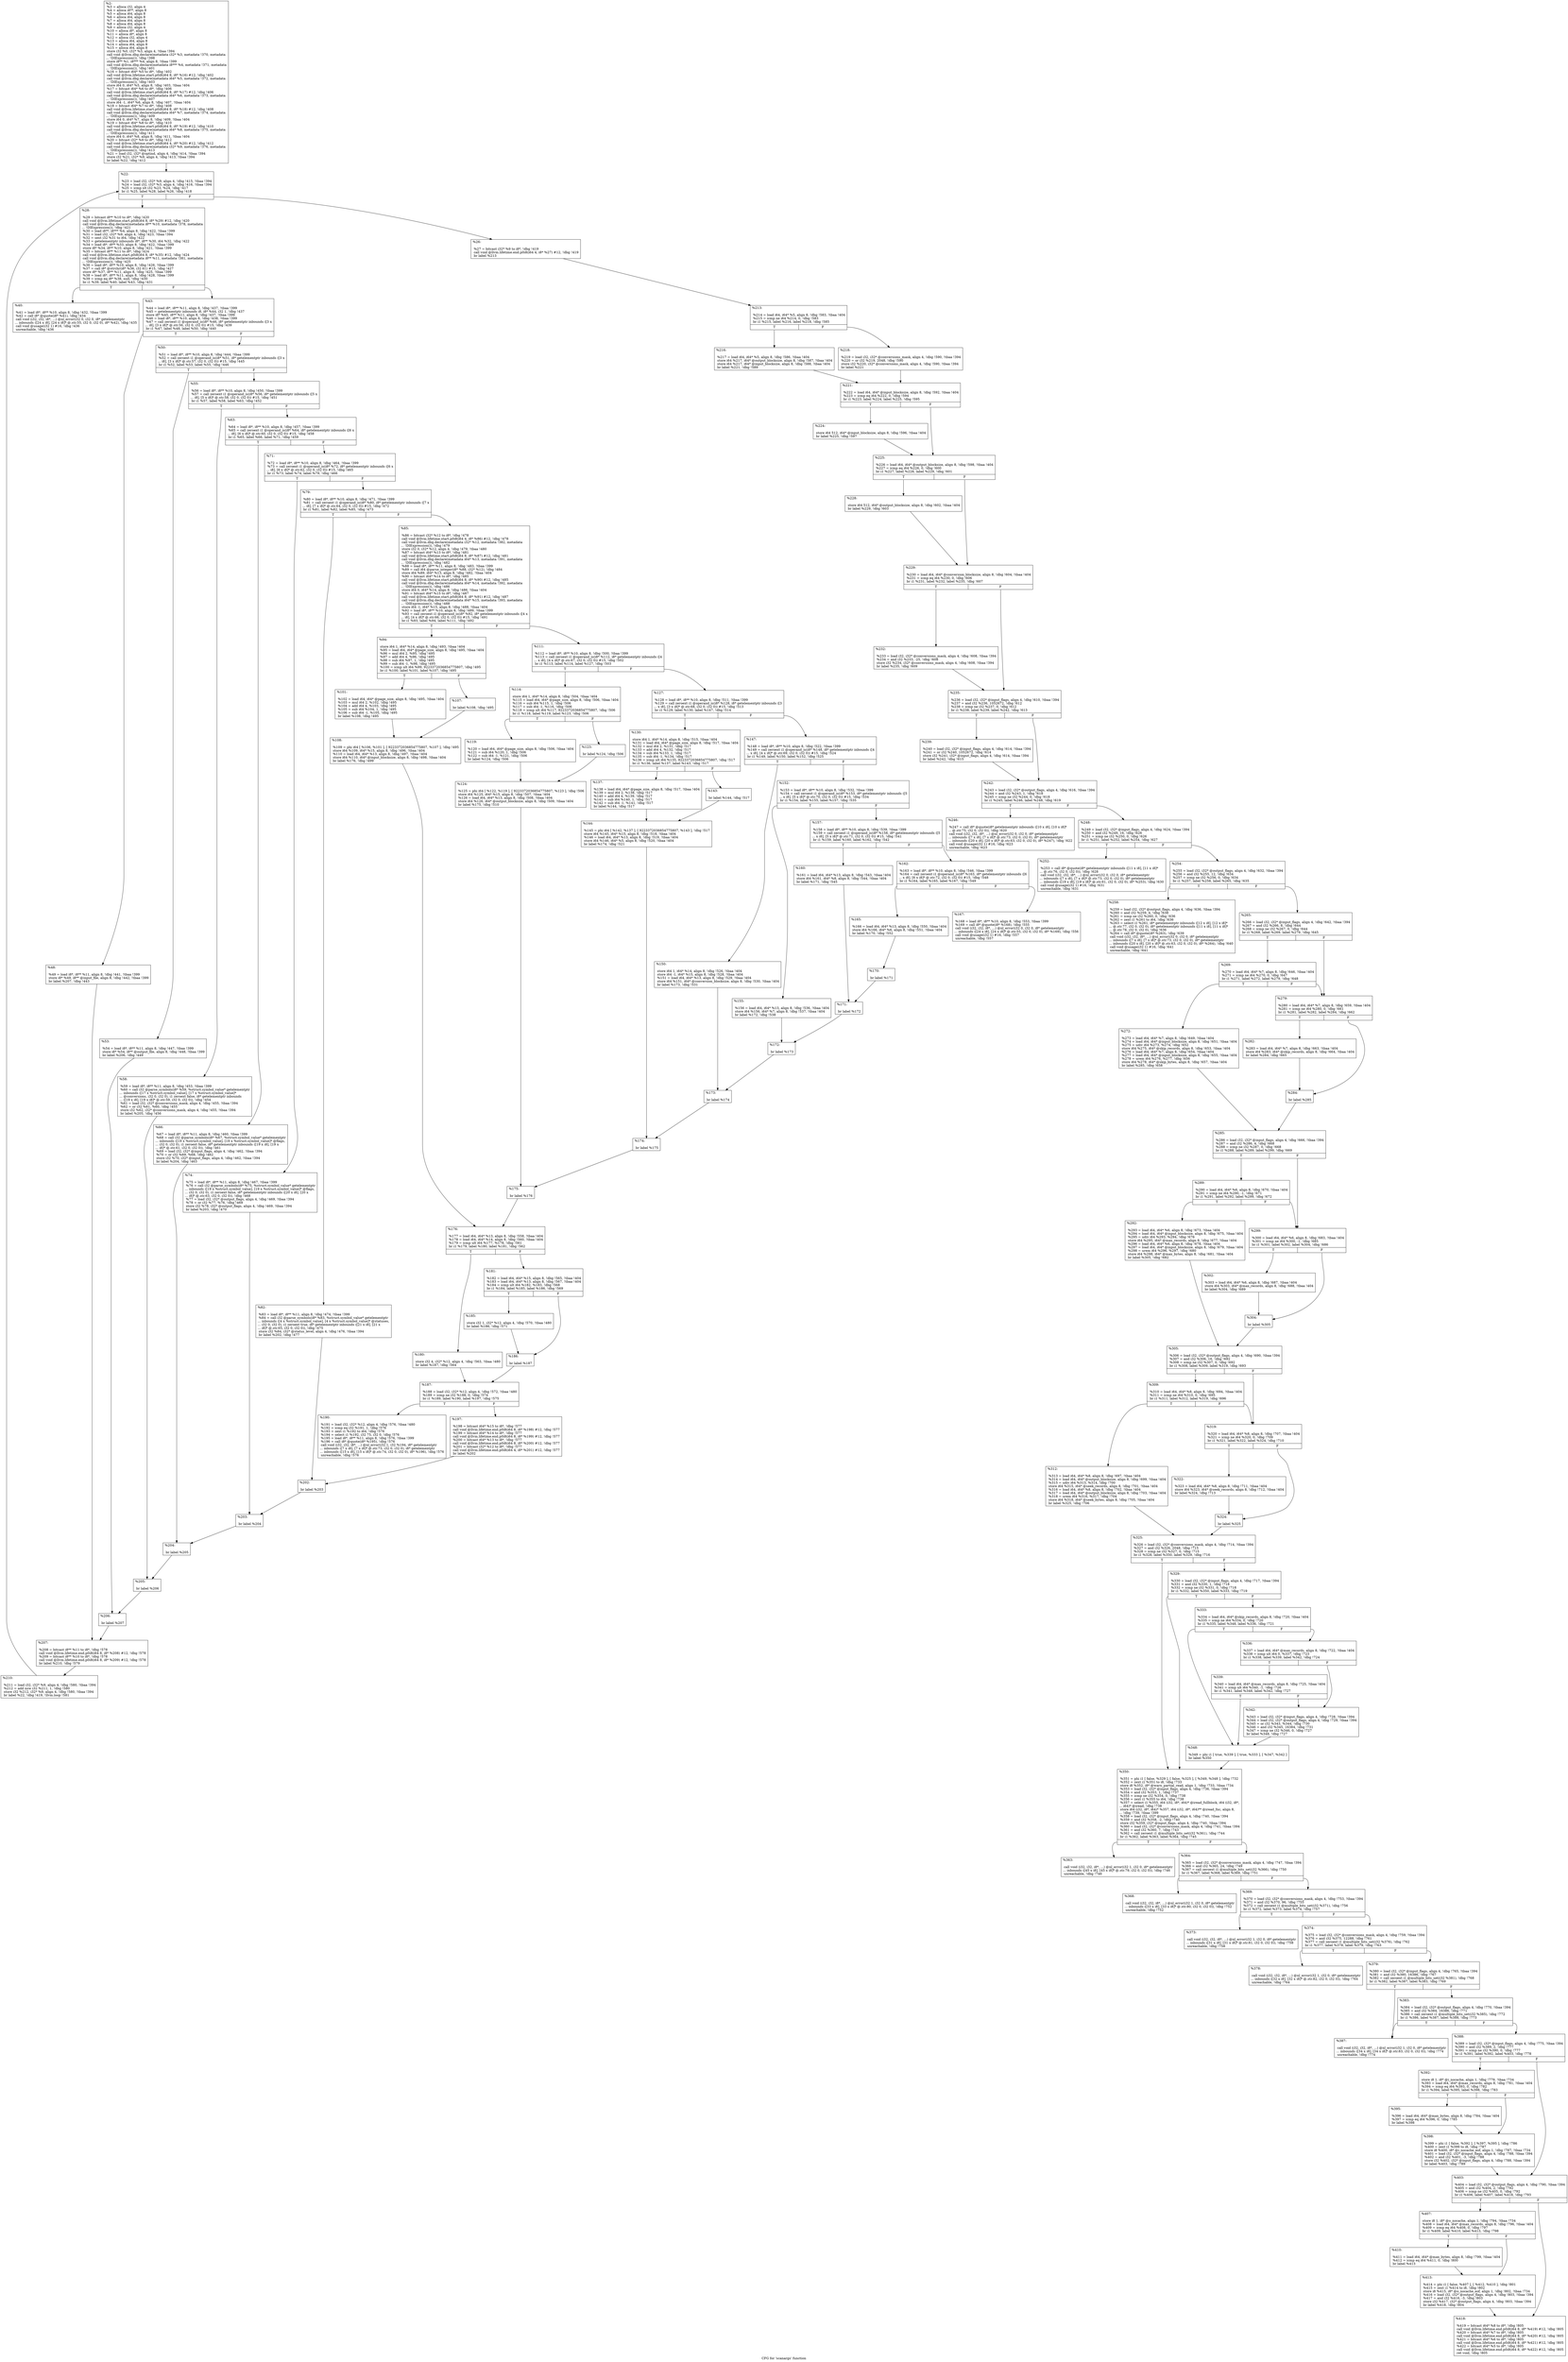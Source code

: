 digraph "CFG for 'scanargs' function" {
	label="CFG for 'scanargs' function";

	Node0x240b440 [shape=record,label="{%2:\l  %3 = alloca i32, align 4\l  %4 = alloca i8**, align 8\l  %5 = alloca i64, align 8\l  %6 = alloca i64, align 8\l  %7 = alloca i64, align 8\l  %8 = alloca i64, align 8\l  %9 = alloca i32, align 4\l  %10 = alloca i8*, align 8\l  %11 = alloca i8*, align 8\l  %12 = alloca i32, align 4\l  %13 = alloca i64, align 8\l  %14 = alloca i64, align 8\l  %15 = alloca i64, align 8\l  store i32 %0, i32* %3, align 4, !tbaa !394\l  call void @llvm.dbg.declare(metadata i32* %3, metadata !370, metadata\l... !DIExpression()), !dbg !398\l  store i8** %1, i8*** %4, align 8, !tbaa !399\l  call void @llvm.dbg.declare(metadata i8*** %4, metadata !371, metadata\l... !DIExpression()), !dbg !401\l  %16 = bitcast i64* %5 to i8*, !dbg !402\l  call void @llvm.lifetime.start.p0i8(i64 8, i8* %16) #12, !dbg !402\l  call void @llvm.dbg.declare(metadata i64* %5, metadata !372, metadata\l... !DIExpression()), !dbg !403\l  store i64 0, i64* %5, align 8, !dbg !403, !tbaa !404\l  %17 = bitcast i64* %6 to i8*, !dbg !406\l  call void @llvm.lifetime.start.p0i8(i64 8, i8* %17) #12, !dbg !406\l  call void @llvm.dbg.declare(metadata i64* %6, metadata !373, metadata\l... !DIExpression()), !dbg !407\l  store i64 -1, i64* %6, align 8, !dbg !407, !tbaa !404\l  %18 = bitcast i64* %7 to i8*, !dbg !408\l  call void @llvm.lifetime.start.p0i8(i64 8, i8* %18) #12, !dbg !408\l  call void @llvm.dbg.declare(metadata i64* %7, metadata !374, metadata\l... !DIExpression()), !dbg !409\l  store i64 0, i64* %7, align 8, !dbg !409, !tbaa !404\l  %19 = bitcast i64* %8 to i8*, !dbg !410\l  call void @llvm.lifetime.start.p0i8(i64 8, i8* %19) #12, !dbg !410\l  call void @llvm.dbg.declare(metadata i64* %8, metadata !375, metadata\l... !DIExpression()), !dbg !411\l  store i64 0, i64* %8, align 8, !dbg !411, !tbaa !404\l  %20 = bitcast i32* %9 to i8*, !dbg !412\l  call void @llvm.lifetime.start.p0i8(i64 4, i8* %20) #12, !dbg !412\l  call void @llvm.dbg.declare(metadata i32* %9, metadata !376, metadata\l... !DIExpression()), !dbg !413\l  %21 = load i32, i32* @optind, align 4, !dbg !414, !tbaa !394\l  store i32 %21, i32* %9, align 4, !dbg !413, !tbaa !394\l  br label %22, !dbg !412\l}"];
	Node0x240b440 -> Node0x240c0f0;
	Node0x240c0f0 [shape=record,label="{%22:\l\l  %23 = load i32, i32* %9, align 4, !dbg !415, !tbaa !394\l  %24 = load i32, i32* %3, align 4, !dbg !416, !tbaa !394\l  %25 = icmp slt i32 %23, %24, !dbg !417\l  br i1 %25, label %28, label %26, !dbg !418\l|{<s0>T|<s1>F}}"];
	Node0x240c0f0:s0 -> Node0x240c190;
	Node0x240c0f0:s1 -> Node0x240c140;
	Node0x240c140 [shape=record,label="{%26:\l\l  %27 = bitcast i32* %9 to i8*, !dbg !419\l  call void @llvm.lifetime.end.p0i8(i64 4, i8* %27) #12, !dbg !419\l  br label %213\l}"];
	Node0x240c140 -> Node0x240d400;
	Node0x240c190 [shape=record,label="{%28:\l\l  %29 = bitcast i8** %10 to i8*, !dbg !420\l  call void @llvm.lifetime.start.p0i8(i64 8, i8* %29) #12, !dbg !420\l  call void @llvm.dbg.declare(metadata i8** %10, metadata !378, metadata\l... !DIExpression()), !dbg !421\l  %30 = load i8**, i8*** %4, align 8, !dbg !422, !tbaa !399\l  %31 = load i32, i32* %9, align 4, !dbg !423, !tbaa !394\l  %32 = sext i32 %31 to i64, !dbg !422\l  %33 = getelementptr inbounds i8*, i8** %30, i64 %32, !dbg !422\l  %34 = load i8*, i8** %33, align 8, !dbg !422, !tbaa !399\l  store i8* %34, i8** %10, align 8, !dbg !421, !tbaa !399\l  %35 = bitcast i8** %11 to i8*, !dbg !424\l  call void @llvm.lifetime.start.p0i8(i64 8, i8* %35) #12, !dbg !424\l  call void @llvm.dbg.declare(metadata i8** %11, metadata !381, metadata\l... !DIExpression()), !dbg !425\l  %36 = load i8*, i8** %10, align 8, !dbg !426, !tbaa !399\l  %37 = call i8* @strchr(i8* %36, i32 61) #15, !dbg !427\l  store i8* %37, i8** %11, align 8, !dbg !425, !tbaa !399\l  %38 = load i8*, i8** %11, align 8, !dbg !428, !tbaa !399\l  %39 = icmp eq i8* %38, null, !dbg !430\l  br i1 %39, label %40, label %43, !dbg !431\l|{<s0>T|<s1>F}}"];
	Node0x240c190:s0 -> Node0x240c1e0;
	Node0x240c190:s1 -> Node0x240c230;
	Node0x240c1e0 [shape=record,label="{%40:\l\l  %41 = load i8*, i8** %10, align 8, !dbg !432, !tbaa !399\l  %42 = call i8* @quote(i8* %41), !dbg !434\l  call void (i32, i32, i8*, ...) @nl_error(i32 0, i32 0, i8* getelementptr\l... inbounds ([24 x i8], [24 x i8]* @.str.55, i32 0, i32 0), i8* %42), !dbg !435\l  call void @usage(i32 1) #16, !dbg !436\l  unreachable, !dbg !436\l}"];
	Node0x240c230 [shape=record,label="{%43:\l\l  %44 = load i8*, i8** %11, align 8, !dbg !437, !tbaa !399\l  %45 = getelementptr inbounds i8, i8* %44, i32 1, !dbg !437\l  store i8* %45, i8** %11, align 8, !dbg !437, !tbaa !399\l  %46 = load i8*, i8** %10, align 8, !dbg !438, !tbaa !399\l  %47 = call zeroext i1 @operand_is(i8* %46, i8* getelementptr inbounds ([3 x\l... i8], [3 x i8]* @.str.56, i32 0, i32 0)) #15, !dbg !439\l  br i1 %47, label %48, label %50, !dbg !440\l|{<s0>T|<s1>F}}"];
	Node0x240c230:s0 -> Node0x240c280;
	Node0x240c230:s1 -> Node0x240c2d0;
	Node0x240c280 [shape=record,label="{%48:\l\l  %49 = load i8*, i8** %11, align 8, !dbg !441, !tbaa !399\l  store i8* %49, i8** @input_file, align 8, !dbg !442, !tbaa !399\l  br label %207, !dbg !443\l}"];
	Node0x240c280 -> Node0x240d360;
	Node0x240c2d0 [shape=record,label="{%50:\l\l  %51 = load i8*, i8** %10, align 8, !dbg !444, !tbaa !399\l  %52 = call zeroext i1 @operand_is(i8* %51, i8* getelementptr inbounds ([3 x\l... i8], [3 x i8]* @.str.57, i32 0, i32 0)) #15, !dbg !445\l  br i1 %52, label %53, label %55, !dbg !446\l|{<s0>T|<s1>F}}"];
	Node0x240c2d0:s0 -> Node0x240c320;
	Node0x240c2d0:s1 -> Node0x240c370;
	Node0x240c320 [shape=record,label="{%53:\l\l  %54 = load i8*, i8** %11, align 8, !dbg !447, !tbaa !399\l  store i8* %54, i8** @output_file, align 8, !dbg !448, !tbaa !399\l  br label %206, !dbg !449\l}"];
	Node0x240c320 -> Node0x240d310;
	Node0x240c370 [shape=record,label="{%55:\l\l  %56 = load i8*, i8** %10, align 8, !dbg !450, !tbaa !399\l  %57 = call zeroext i1 @operand_is(i8* %56, i8* getelementptr inbounds ([5 x\l... i8], [5 x i8]* @.str.58, i32 0, i32 0)) #15, !dbg !451\l  br i1 %57, label %58, label %63, !dbg !452\l|{<s0>T|<s1>F}}"];
	Node0x240c370:s0 -> Node0x240c3c0;
	Node0x240c370:s1 -> Node0x240c410;
	Node0x240c3c0 [shape=record,label="{%58:\l\l  %59 = load i8*, i8** %11, align 8, !dbg !453, !tbaa !399\l  %60 = call i32 @parse_symbols(i8* %59, %struct.symbol_value* getelementptr\l... inbounds ([17 x %struct.symbol_value], [17 x %struct.symbol_value]*\l... @conversions, i32 0, i32 0), i1 zeroext false, i8* getelementptr inbounds\l... ([19 x i8], [19 x i8]* @.str.59, i32 0, i32 0)), !dbg !454\l  %61 = load i32, i32* @conversions_mask, align 4, !dbg !455, !tbaa !394\l  %62 = or i32 %61, %60, !dbg !455\l  store i32 %62, i32* @conversions_mask, align 4, !dbg !455, !tbaa !394\l  br label %205, !dbg !456\l}"];
	Node0x240c3c0 -> Node0x240d2c0;
	Node0x240c410 [shape=record,label="{%63:\l\l  %64 = load i8*, i8** %10, align 8, !dbg !457, !tbaa !399\l  %65 = call zeroext i1 @operand_is(i8* %64, i8* getelementptr inbounds ([6 x\l... i8], [6 x i8]* @.str.60, i32 0, i32 0)) #15, !dbg !458\l  br i1 %65, label %66, label %71, !dbg !459\l|{<s0>T|<s1>F}}"];
	Node0x240c410:s0 -> Node0x240c460;
	Node0x240c410:s1 -> Node0x240c4b0;
	Node0x240c460 [shape=record,label="{%66:\l\l  %67 = load i8*, i8** %11, align 8, !dbg !460, !tbaa !399\l  %68 = call i32 @parse_symbols(i8* %67, %struct.symbol_value* getelementptr\l... inbounds ([19 x %struct.symbol_value], [19 x %struct.symbol_value]* @flags,\l... i32 0, i32 0), i1 zeroext false, i8* getelementptr inbounds ([19 x i8], [19 x\l... i8]* @.str.61, i32 0, i32 0)), !dbg !461\l  %69 = load i32, i32* @input_flags, align 4, !dbg !462, !tbaa !394\l  %70 = or i32 %69, %68, !dbg !462\l  store i32 %70, i32* @input_flags, align 4, !dbg !462, !tbaa !394\l  br label %204, !dbg !463\l}"];
	Node0x240c460 -> Node0x240d270;
	Node0x240c4b0 [shape=record,label="{%71:\l\l  %72 = load i8*, i8** %10, align 8, !dbg !464, !tbaa !399\l  %73 = call zeroext i1 @operand_is(i8* %72, i8* getelementptr inbounds ([6 x\l... i8], [6 x i8]* @.str.62, i32 0, i32 0)) #15, !dbg !465\l  br i1 %73, label %74, label %79, !dbg !466\l|{<s0>T|<s1>F}}"];
	Node0x240c4b0:s0 -> Node0x240c500;
	Node0x240c4b0:s1 -> Node0x240c550;
	Node0x240c500 [shape=record,label="{%74:\l\l  %75 = load i8*, i8** %11, align 8, !dbg !467, !tbaa !399\l  %76 = call i32 @parse_symbols(i8* %75, %struct.symbol_value* getelementptr\l... inbounds ([19 x %struct.symbol_value], [19 x %struct.symbol_value]* @flags,\l... i32 0, i32 0), i1 zeroext false, i8* getelementptr inbounds ([20 x i8], [20 x\l... i8]* @.str.63, i32 0, i32 0)), !dbg !468\l  %77 = load i32, i32* @output_flags, align 4, !dbg !469, !tbaa !394\l  %78 = or i32 %77, %76, !dbg !469\l  store i32 %78, i32* @output_flags, align 4, !dbg !469, !tbaa !394\l  br label %203, !dbg !470\l}"];
	Node0x240c500 -> Node0x240d220;
	Node0x240c550 [shape=record,label="{%79:\l\l  %80 = load i8*, i8** %10, align 8, !dbg !471, !tbaa !399\l  %81 = call zeroext i1 @operand_is(i8* %80, i8* getelementptr inbounds ([7 x\l... i8], [7 x i8]* @.str.64, i32 0, i32 0)) #15, !dbg !472\l  br i1 %81, label %82, label %85, !dbg !473\l|{<s0>T|<s1>F}}"];
	Node0x240c550:s0 -> Node0x240c5a0;
	Node0x240c550:s1 -> Node0x240c5f0;
	Node0x240c5a0 [shape=record,label="{%82:\l\l  %83 = load i8*, i8** %11, align 8, !dbg !474, !tbaa !399\l  %84 = call i32 @parse_symbols(i8* %83, %struct.symbol_value* getelementptr\l... inbounds ([4 x %struct.symbol_value], [4 x %struct.symbol_value]* @statuses,\l... i32 0, i32 0), i1 zeroext true, i8* getelementptr inbounds ([21 x i8], [21 x\l... i8]* @.str.65, i32 0, i32 0)), !dbg !475\l  store i32 %84, i32* @status_level, align 4, !dbg !476, !tbaa !394\l  br label %202, !dbg !477\l}"];
	Node0x240c5a0 -> Node0x240d1d0;
	Node0x240c5f0 [shape=record,label="{%85:\l\l  %86 = bitcast i32* %12 to i8*, !dbg !478\l  call void @llvm.lifetime.start.p0i8(i64 4, i8* %86) #12, !dbg !478\l  call void @llvm.dbg.declare(metadata i32* %12, metadata !382, metadata\l... !DIExpression()), !dbg !479\l  store i32 0, i32* %12, align 4, !dbg !479, !tbaa !480\l  %87 = bitcast i64* %13 to i8*, !dbg !481\l  call void @llvm.lifetime.start.p0i8(i64 8, i8* %87) #12, !dbg !481\l  call void @llvm.dbg.declare(metadata i64* %13, metadata !391, metadata\l... !DIExpression()), !dbg !482\l  %88 = load i8*, i8** %11, align 8, !dbg !483, !tbaa !399\l  %89 = call i64 @parse_integer(i8* %88, i32* %12), !dbg !484\l  store i64 %89, i64* %13, align 8, !dbg !482, !tbaa !404\l  %90 = bitcast i64* %14 to i8*, !dbg !485\l  call void @llvm.lifetime.start.p0i8(i64 8, i8* %90) #12, !dbg !485\l  call void @llvm.dbg.declare(metadata i64* %14, metadata !392, metadata\l... !DIExpression()), !dbg !486\l  store i64 0, i64* %14, align 8, !dbg !486, !tbaa !404\l  %91 = bitcast i64* %15 to i8*, !dbg !487\l  call void @llvm.lifetime.start.p0i8(i64 8, i8* %91) #12, !dbg !487\l  call void @llvm.dbg.declare(metadata i64* %15, metadata !393, metadata\l... !DIExpression()), !dbg !488\l  store i64 -1, i64* %15, align 8, !dbg !488, !tbaa !404\l  %92 = load i8*, i8** %10, align 8, !dbg !489, !tbaa !399\l  %93 = call zeroext i1 @operand_is(i8* %92, i8* getelementptr inbounds ([4 x\l... i8], [4 x i8]* @.str.66, i32 0, i32 0)) #15, !dbg !491\l  br i1 %93, label %94, label %111, !dbg !492\l|{<s0>T|<s1>F}}"];
	Node0x240c5f0:s0 -> Node0x240c640;
	Node0x240c5f0:s1 -> Node0x240c780;
	Node0x240c640 [shape=record,label="{%94:\l\l  store i64 1, i64* %14, align 8, !dbg !493, !tbaa !404\l  %95 = load i64, i64* @page_size, align 8, !dbg !495, !tbaa !404\l  %96 = mul i64 2, %95, !dbg !495\l  %97 = add i64 4, %96, !dbg !495\l  %98 = sub i64 %97, 1, !dbg !495\l  %99 = sub i64 -1, %98, !dbg !495\l  %100 = icmp ult i64 %99, 9223372036854775807, !dbg !495\l  br i1 %100, label %101, label %107, !dbg !495\l|{<s0>T|<s1>F}}"];
	Node0x240c640:s0 -> Node0x240c690;
	Node0x240c640:s1 -> Node0x240c6e0;
	Node0x240c690 [shape=record,label="{%101:\l\l  %102 = load i64, i64* @page_size, align 8, !dbg !495, !tbaa !404\l  %103 = mul i64 2, %102, !dbg !495\l  %104 = add i64 4, %103, !dbg !495\l  %105 = sub i64 %104, 1, !dbg !495\l  %106 = sub i64 -1, %105, !dbg !495\l  br label %108, !dbg !495\l}"];
	Node0x240c690 -> Node0x240c730;
	Node0x240c6e0 [shape=record,label="{%107:\l\l  br label %108, !dbg !495\l}"];
	Node0x240c6e0 -> Node0x240c730;
	Node0x240c730 [shape=record,label="{%108:\l\l  %109 = phi i64 [ %106, %101 ], [ 9223372036854775807, %107 ], !dbg !495\l  store i64 %109, i64* %15, align 8, !dbg !496, !tbaa !404\l  %110 = load i64, i64* %13, align 8, !dbg !497, !tbaa !404\l  store i64 %110, i64* @input_blocksize, align 8, !dbg !498, !tbaa !404\l  br label %176, !dbg !499\l}"];
	Node0x240c730 -> Node0x240cf50;
	Node0x240c780 [shape=record,label="{%111:\l\l  %112 = load i8*, i8** %10, align 8, !dbg !500, !tbaa !399\l  %113 = call zeroext i1 @operand_is(i8* %112, i8* getelementptr inbounds ([4\l... x i8], [4 x i8]* @.str.67, i32 0, i32 0)) #15, !dbg !502\l  br i1 %113, label %114, label %127, !dbg !503\l|{<s0>T|<s1>F}}"];
	Node0x240c780:s0 -> Node0x240c7d0;
	Node0x240c780:s1 -> Node0x240c910;
	Node0x240c7d0 [shape=record,label="{%114:\l\l  store i64 1, i64* %14, align 8, !dbg !504, !tbaa !404\l  %115 = load i64, i64* @page_size, align 8, !dbg !506, !tbaa !404\l  %116 = sub i64 %115, 1, !dbg !506\l  %117 = sub i64 -1, %116, !dbg !506\l  %118 = icmp ult i64 %117, 9223372036854775807, !dbg !506\l  br i1 %118, label %119, label %123, !dbg !506\l|{<s0>T|<s1>F}}"];
	Node0x240c7d0:s0 -> Node0x240c820;
	Node0x240c7d0:s1 -> Node0x240c870;
	Node0x240c820 [shape=record,label="{%119:\l\l  %120 = load i64, i64* @page_size, align 8, !dbg !506, !tbaa !404\l  %121 = sub i64 %120, 1, !dbg !506\l  %122 = sub i64 -1, %121, !dbg !506\l  br label %124, !dbg !506\l}"];
	Node0x240c820 -> Node0x240c8c0;
	Node0x240c870 [shape=record,label="{%123:\l\l  br label %124, !dbg !506\l}"];
	Node0x240c870 -> Node0x240c8c0;
	Node0x240c8c0 [shape=record,label="{%124:\l\l  %125 = phi i64 [ %122, %119 ], [ 9223372036854775807, %123 ], !dbg !506\l  store i64 %125, i64* %15, align 8, !dbg !507, !tbaa !404\l  %126 = load i64, i64* %13, align 8, !dbg !508, !tbaa !404\l  store i64 %126, i64* @output_blocksize, align 8, !dbg !509, !tbaa !404\l  br label %175, !dbg !510\l}"];
	Node0x240c8c0 -> Node0x240cf00;
	Node0x240c910 [shape=record,label="{%127:\l\l  %128 = load i8*, i8** %10, align 8, !dbg !511, !tbaa !399\l  %129 = call zeroext i1 @operand_is(i8* %128, i8* getelementptr inbounds ([3\l... x i8], [3 x i8]* @.str.68, i32 0, i32 0)) #15, !dbg !513\l  br i1 %129, label %130, label %147, !dbg !514\l|{<s0>T|<s1>F}}"];
	Node0x240c910:s0 -> Node0x240c960;
	Node0x240c910:s1 -> Node0x240caa0;
	Node0x240c960 [shape=record,label="{%130:\l\l  store i64 1, i64* %14, align 8, !dbg !515, !tbaa !404\l  %131 = load i64, i64* @page_size, align 8, !dbg !517, !tbaa !404\l  %132 = mul i64 2, %131, !dbg !517\l  %133 = add i64 4, %132, !dbg !517\l  %134 = sub i64 %133, 1, !dbg !517\l  %135 = sub i64 -1, %134, !dbg !517\l  %136 = icmp ult i64 %135, 9223372036854775807, !dbg !517\l  br i1 %136, label %137, label %143, !dbg !517\l|{<s0>T|<s1>F}}"];
	Node0x240c960:s0 -> Node0x240c9b0;
	Node0x240c960:s1 -> Node0x240ca00;
	Node0x240c9b0 [shape=record,label="{%137:\l\l  %138 = load i64, i64* @page_size, align 8, !dbg !517, !tbaa !404\l  %139 = mul i64 2, %138, !dbg !517\l  %140 = add i64 4, %139, !dbg !517\l  %141 = sub i64 %140, 1, !dbg !517\l  %142 = sub i64 -1, %141, !dbg !517\l  br label %144, !dbg !517\l}"];
	Node0x240c9b0 -> Node0x240ca50;
	Node0x240ca00 [shape=record,label="{%143:\l\l  br label %144, !dbg !517\l}"];
	Node0x240ca00 -> Node0x240ca50;
	Node0x240ca50 [shape=record,label="{%144:\l\l  %145 = phi i64 [ %142, %137 ], [ 9223372036854775807, %143 ], !dbg !517\l  store i64 %145, i64* %15, align 8, !dbg !518, !tbaa !404\l  %146 = load i64, i64* %13, align 8, !dbg !519, !tbaa !404\l  store i64 %146, i64* %5, align 8, !dbg !520, !tbaa !404\l  br label %174, !dbg !521\l}"];
	Node0x240ca50 -> Node0x240ceb0;
	Node0x240caa0 [shape=record,label="{%147:\l\l  %148 = load i8*, i8** %10, align 8, !dbg !522, !tbaa !399\l  %149 = call zeroext i1 @operand_is(i8* %148, i8* getelementptr inbounds ([4\l... x i8], [4 x i8]* @.str.69, i32 0, i32 0)) #15, !dbg !524\l  br i1 %149, label %150, label %152, !dbg !525\l|{<s0>T|<s1>F}}"];
	Node0x240caa0:s0 -> Node0x240caf0;
	Node0x240caa0:s1 -> Node0x240cb40;
	Node0x240caf0 [shape=record,label="{%150:\l\l  store i64 1, i64* %14, align 8, !dbg !526, !tbaa !404\l  store i64 -1, i64* %15, align 8, !dbg !528, !tbaa !404\l  %151 = load i64, i64* %13, align 8, !dbg !529, !tbaa !404\l  store i64 %151, i64* @conversion_blocksize, align 8, !dbg !530, !tbaa !404\l  br label %173, !dbg !531\l}"];
	Node0x240caf0 -> Node0x240ce60;
	Node0x240cb40 [shape=record,label="{%152:\l\l  %153 = load i8*, i8** %10, align 8, !dbg !532, !tbaa !399\l  %154 = call zeroext i1 @operand_is(i8* %153, i8* getelementptr inbounds ([5\l... x i8], [5 x i8]* @.str.70, i32 0, i32 0)) #15, !dbg !534\l  br i1 %154, label %155, label %157, !dbg !535\l|{<s0>T|<s1>F}}"];
	Node0x240cb40:s0 -> Node0x240cb90;
	Node0x240cb40:s1 -> Node0x240cbe0;
	Node0x240cb90 [shape=record,label="{%155:\l\l  %156 = load i64, i64* %13, align 8, !dbg !536, !tbaa !404\l  store i64 %156, i64* %7, align 8, !dbg !537, !tbaa !404\l  br label %172, !dbg !538\l}"];
	Node0x240cb90 -> Node0x240ce10;
	Node0x240cbe0 [shape=record,label="{%157:\l\l  %158 = load i8*, i8** %10, align 8, !dbg !539, !tbaa !399\l  %159 = call zeroext i1 @operand_is(i8* %158, i8* getelementptr inbounds ([5\l... x i8], [5 x i8]* @.str.71, i32 0, i32 0)) #15, !dbg !541\l  br i1 %159, label %160, label %162, !dbg !542\l|{<s0>T|<s1>F}}"];
	Node0x240cbe0:s0 -> Node0x240cc30;
	Node0x240cbe0:s1 -> Node0x240cc80;
	Node0x240cc30 [shape=record,label="{%160:\l\l  %161 = load i64, i64* %13, align 8, !dbg !543, !tbaa !404\l  store i64 %161, i64* %8, align 8, !dbg !544, !tbaa !404\l  br label %171, !dbg !545\l}"];
	Node0x240cc30 -> Node0x240cdc0;
	Node0x240cc80 [shape=record,label="{%162:\l\l  %163 = load i8*, i8** %10, align 8, !dbg !546, !tbaa !399\l  %164 = call zeroext i1 @operand_is(i8* %163, i8* getelementptr inbounds ([6\l... x i8], [6 x i8]* @.str.72, i32 0, i32 0)) #15, !dbg !548\l  br i1 %164, label %165, label %167, !dbg !549\l|{<s0>T|<s1>F}}"];
	Node0x240cc80:s0 -> Node0x240ccd0;
	Node0x240cc80:s1 -> Node0x240cd20;
	Node0x240ccd0 [shape=record,label="{%165:\l\l  %166 = load i64, i64* %13, align 8, !dbg !550, !tbaa !404\l  store i64 %166, i64* %6, align 8, !dbg !551, !tbaa !404\l  br label %170, !dbg !552\l}"];
	Node0x240ccd0 -> Node0x240cd70;
	Node0x240cd20 [shape=record,label="{%167:\l\l  %168 = load i8*, i8** %10, align 8, !dbg !553, !tbaa !399\l  %169 = call i8* @quote(i8* %168), !dbg !555\l  call void (i32, i32, i8*, ...) @nl_error(i32 0, i32 0, i8* getelementptr\l... inbounds ([24 x i8], [24 x i8]* @.str.55, i32 0, i32 0), i8* %169), !dbg !556\l  call void @usage(i32 1) #16, !dbg !557\l  unreachable, !dbg !557\l}"];
	Node0x240cd70 [shape=record,label="{%170:\l\l  br label %171\l}"];
	Node0x240cd70 -> Node0x240cdc0;
	Node0x240cdc0 [shape=record,label="{%171:\l\l  br label %172\l}"];
	Node0x240cdc0 -> Node0x240ce10;
	Node0x240ce10 [shape=record,label="{%172:\l\l  br label %173\l}"];
	Node0x240ce10 -> Node0x240ce60;
	Node0x240ce60 [shape=record,label="{%173:\l\l  br label %174\l}"];
	Node0x240ce60 -> Node0x240ceb0;
	Node0x240ceb0 [shape=record,label="{%174:\l\l  br label %175\l}"];
	Node0x240ceb0 -> Node0x240cf00;
	Node0x240cf00 [shape=record,label="{%175:\l\l  br label %176\l}"];
	Node0x240cf00 -> Node0x240cf50;
	Node0x240cf50 [shape=record,label="{%176:\l\l  %177 = load i64, i64* %13, align 8, !dbg !558, !tbaa !404\l  %178 = load i64, i64* %14, align 8, !dbg !560, !tbaa !404\l  %179 = icmp ult i64 %177, %178, !dbg !561\l  br i1 %179, label %180, label %181, !dbg !562\l|{<s0>T|<s1>F}}"];
	Node0x240cf50:s0 -> Node0x240cfa0;
	Node0x240cf50:s1 -> Node0x240cff0;
	Node0x240cfa0 [shape=record,label="{%180:\l\l  store i32 4, i32* %12, align 4, !dbg !563, !tbaa !480\l  br label %187, !dbg !564\l}"];
	Node0x240cfa0 -> Node0x240d0e0;
	Node0x240cff0 [shape=record,label="{%181:\l\l  %182 = load i64, i64* %15, align 8, !dbg !565, !tbaa !404\l  %183 = load i64, i64* %13, align 8, !dbg !567, !tbaa !404\l  %184 = icmp ult i64 %182, %183, !dbg !568\l  br i1 %184, label %185, label %186, !dbg !569\l|{<s0>T|<s1>F}}"];
	Node0x240cff0:s0 -> Node0x240d040;
	Node0x240cff0:s1 -> Node0x240d090;
	Node0x240d040 [shape=record,label="{%185:\l\l  store i32 1, i32* %12, align 4, !dbg !570, !tbaa !480\l  br label %186, !dbg !571\l}"];
	Node0x240d040 -> Node0x240d090;
	Node0x240d090 [shape=record,label="{%186:\l\l  br label %187\l}"];
	Node0x240d090 -> Node0x240d0e0;
	Node0x240d0e0 [shape=record,label="{%187:\l\l  %188 = load i32, i32* %12, align 4, !dbg !572, !tbaa !480\l  %189 = icmp ne i32 %188, 0, !dbg !574\l  br i1 %189, label %190, label %197, !dbg !575\l|{<s0>T|<s1>F}}"];
	Node0x240d0e0:s0 -> Node0x240d130;
	Node0x240d0e0:s1 -> Node0x240d180;
	Node0x240d130 [shape=record,label="{%190:\l\l  %191 = load i32, i32* %12, align 4, !dbg !576, !tbaa !480\l  %192 = icmp eq i32 %191, 1, !dbg !576\l  %193 = zext i1 %192 to i64, !dbg !576\l  %194 = select i1 %192, i32 75, i32 0, !dbg !576\l  %195 = load i8*, i8** %11, align 8, !dbg !576, !tbaa !399\l  %196 = call i8* @quote(i8* %195), !dbg !576\l  call void (i32, i32, i8*, ...) @nl_error(i32 1, i32 %194, i8* getelementptr\l... inbounds ([7 x i8], [7 x i8]* @.str.73, i32 0, i32 0), i8* getelementptr\l... inbounds ([15 x i8], [15 x i8]* @.str.74, i32 0, i32 0), i8* %196), !dbg !576\l  unreachable, !dbg !576\l}"];
	Node0x240d180 [shape=record,label="{%197:\l\l  %198 = bitcast i64* %15 to i8*, !dbg !577\l  call void @llvm.lifetime.end.p0i8(i64 8, i8* %198) #12, !dbg !577\l  %199 = bitcast i64* %14 to i8*, !dbg !577\l  call void @llvm.lifetime.end.p0i8(i64 8, i8* %199) #12, !dbg !577\l  %200 = bitcast i64* %13 to i8*, !dbg !577\l  call void @llvm.lifetime.end.p0i8(i64 8, i8* %200) #12, !dbg !577\l  %201 = bitcast i32* %12 to i8*, !dbg !577\l  call void @llvm.lifetime.end.p0i8(i64 4, i8* %201) #12, !dbg !577\l  br label %202\l}"];
	Node0x240d180 -> Node0x240d1d0;
	Node0x240d1d0 [shape=record,label="{%202:\l\l  br label %203\l}"];
	Node0x240d1d0 -> Node0x240d220;
	Node0x240d220 [shape=record,label="{%203:\l\l  br label %204\l}"];
	Node0x240d220 -> Node0x240d270;
	Node0x240d270 [shape=record,label="{%204:\l\l  br label %205\l}"];
	Node0x240d270 -> Node0x240d2c0;
	Node0x240d2c0 [shape=record,label="{%205:\l\l  br label %206\l}"];
	Node0x240d2c0 -> Node0x240d310;
	Node0x240d310 [shape=record,label="{%206:\l\l  br label %207\l}"];
	Node0x240d310 -> Node0x240d360;
	Node0x240d360 [shape=record,label="{%207:\l\l  %208 = bitcast i8** %11 to i8*, !dbg !578\l  call void @llvm.lifetime.end.p0i8(i64 8, i8* %208) #12, !dbg !578\l  %209 = bitcast i8** %10 to i8*, !dbg !578\l  call void @llvm.lifetime.end.p0i8(i64 8, i8* %209) #12, !dbg !578\l  br label %210, !dbg !579\l}"];
	Node0x240d360 -> Node0x240d3b0;
	Node0x240d3b0 [shape=record,label="{%210:\l\l  %211 = load i32, i32* %9, align 4, !dbg !580, !tbaa !394\l  %212 = add nsw i32 %211, 1, !dbg !580\l  store i32 %212, i32* %9, align 4, !dbg !580, !tbaa !394\l  br label %22, !dbg !419, !llvm.loop !581\l}"];
	Node0x240d3b0 -> Node0x240c0f0;
	Node0x240d400 [shape=record,label="{%213:\l\l  %214 = load i64, i64* %5, align 8, !dbg !583, !tbaa !404\l  %215 = icmp ne i64 %214, 0, !dbg !583\l  br i1 %215, label %216, label %218, !dbg !585\l|{<s0>T|<s1>F}}"];
	Node0x240d400:s0 -> Node0x240d450;
	Node0x240d400:s1 -> Node0x240d4a0;
	Node0x240d450 [shape=record,label="{%216:\l\l  %217 = load i64, i64* %5, align 8, !dbg !586, !tbaa !404\l  store i64 %217, i64* @output_blocksize, align 8, !dbg !587, !tbaa !404\l  store i64 %217, i64* @input_blocksize, align 8, !dbg !588, !tbaa !404\l  br label %221, !dbg !589\l}"];
	Node0x240d450 -> Node0x240d4f0;
	Node0x240d4a0 [shape=record,label="{%218:\l\l  %219 = load i32, i32* @conversions_mask, align 4, !dbg !590, !tbaa !394\l  %220 = or i32 %219, 2048, !dbg !590\l  store i32 %220, i32* @conversions_mask, align 4, !dbg !590, !tbaa !394\l  br label %221\l}"];
	Node0x240d4a0 -> Node0x240d4f0;
	Node0x240d4f0 [shape=record,label="{%221:\l\l  %222 = load i64, i64* @input_blocksize, align 8, !dbg !592, !tbaa !404\l  %223 = icmp eq i64 %222, 0, !dbg !594\l  br i1 %223, label %224, label %225, !dbg !595\l|{<s0>T|<s1>F}}"];
	Node0x240d4f0:s0 -> Node0x240d540;
	Node0x240d4f0:s1 -> Node0x240d590;
	Node0x240d540 [shape=record,label="{%224:\l\l  store i64 512, i64* @input_blocksize, align 8, !dbg !596, !tbaa !404\l  br label %225, !dbg !597\l}"];
	Node0x240d540 -> Node0x240d590;
	Node0x240d590 [shape=record,label="{%225:\l\l  %226 = load i64, i64* @output_blocksize, align 8, !dbg !598, !tbaa !404\l  %227 = icmp eq i64 %226, 0, !dbg !600\l  br i1 %227, label %228, label %229, !dbg !601\l|{<s0>T|<s1>F}}"];
	Node0x240d590:s0 -> Node0x240d5e0;
	Node0x240d590:s1 -> Node0x240d630;
	Node0x240d5e0 [shape=record,label="{%228:\l\l  store i64 512, i64* @output_blocksize, align 8, !dbg !602, !tbaa !404\l  br label %229, !dbg !603\l}"];
	Node0x240d5e0 -> Node0x240d630;
	Node0x240d630 [shape=record,label="{%229:\l\l  %230 = load i64, i64* @conversion_blocksize, align 8, !dbg !604, !tbaa !404\l  %231 = icmp eq i64 %230, 0, !dbg !606\l  br i1 %231, label %232, label %235, !dbg !607\l|{<s0>T|<s1>F}}"];
	Node0x240d630:s0 -> Node0x240d680;
	Node0x240d630:s1 -> Node0x240d6d0;
	Node0x240d680 [shape=record,label="{%232:\l\l  %233 = load i32, i32* @conversions_mask, align 4, !dbg !608, !tbaa !394\l  %234 = and i32 %233, -25, !dbg !608\l  store i32 %234, i32* @conversions_mask, align 4, !dbg !608, !tbaa !394\l  br label %235, !dbg !609\l}"];
	Node0x240d680 -> Node0x240d6d0;
	Node0x240d6d0 [shape=record,label="{%235:\l\l  %236 = load i32, i32* @input_flags, align 4, !dbg !610, !tbaa !394\l  %237 = and i32 %236, 1052672, !dbg !612\l  %238 = icmp ne i32 %237, 0, !dbg !612\l  br i1 %238, label %239, label %242, !dbg !613\l|{<s0>T|<s1>F}}"];
	Node0x240d6d0:s0 -> Node0x240d720;
	Node0x240d6d0:s1 -> Node0x240d770;
	Node0x240d720 [shape=record,label="{%239:\l\l  %240 = load i32, i32* @input_flags, align 4, !dbg !614, !tbaa !394\l  %241 = or i32 %240, 1052672, !dbg !614\l  store i32 %241, i32* @input_flags, align 4, !dbg !614, !tbaa !394\l  br label %242, !dbg !615\l}"];
	Node0x240d720 -> Node0x240d770;
	Node0x240d770 [shape=record,label="{%242:\l\l  %243 = load i32, i32* @output_flags, align 4, !dbg !616, !tbaa !394\l  %244 = and i32 %243, 1, !dbg !618\l  %245 = icmp ne i32 %244, 0, !dbg !618\l  br i1 %245, label %246, label %248, !dbg !619\l|{<s0>T|<s1>F}}"];
	Node0x240d770:s0 -> Node0x240d7c0;
	Node0x240d770:s1 -> Node0x240d810;
	Node0x240d7c0 [shape=record,label="{%246:\l\l  %247 = call i8* @quote(i8* getelementptr inbounds ([10 x i8], [10 x i8]*\l... @.str.75, i32 0, i32 0)), !dbg !620\l  call void (i32, i32, i8*, ...) @nl_error(i32 0, i32 0, i8* getelementptr\l... inbounds ([7 x i8], [7 x i8]* @.str.73, i32 0, i32 0), i8* getelementptr\l... inbounds ([20 x i8], [20 x i8]* @.str.63, i32 0, i32 0), i8* %247), !dbg !622\l  call void @usage(i32 1) #16, !dbg !623\l  unreachable, !dbg !623\l}"];
	Node0x240d810 [shape=record,label="{%248:\l\l  %249 = load i32, i32* @input_flags, align 4, !dbg !624, !tbaa !394\l  %250 = and i32 %249, 16, !dbg !626\l  %251 = icmp ne i32 %250, 0, !dbg !626\l  br i1 %251, label %252, label %254, !dbg !627\l|{<s0>T|<s1>F}}"];
	Node0x240d810:s0 -> Node0x240d860;
	Node0x240d810:s1 -> Node0x240d8b0;
	Node0x240d860 [shape=record,label="{%252:\l\l  %253 = call i8* @quote(i8* getelementptr inbounds ([11 x i8], [11 x i8]*\l... @.str.76, i32 0, i32 0)), !dbg !628\l  call void (i32, i32, i8*, ...) @nl_error(i32 0, i32 0, i8* getelementptr\l... inbounds ([7 x i8], [7 x i8]* @.str.73, i32 0, i32 0), i8* getelementptr\l... inbounds ([19 x i8], [19 x i8]* @.str.61, i32 0, i32 0), i8* %253), !dbg !630\l  call void @usage(i32 1) #16, !dbg !631\l  unreachable, !dbg !631\l}"];
	Node0x240d8b0 [shape=record,label="{%254:\l\l  %255 = load i32, i32* @output_flags, align 4, !dbg !632, !tbaa !394\l  %256 = and i32 %255, 12, !dbg !634\l  %257 = icmp ne i32 %256, 0, !dbg !634\l  br i1 %257, label %258, label %265, !dbg !635\l|{<s0>T|<s1>F}}"];
	Node0x240d8b0:s0 -> Node0x240d900;
	Node0x240d8b0:s1 -> Node0x240d950;
	Node0x240d900 [shape=record,label="{%258:\l\l  %259 = load i32, i32* @output_flags, align 4, !dbg !636, !tbaa !394\l  %260 = and i32 %259, 4, !dbg !638\l  %261 = icmp ne i32 %260, 0, !dbg !636\l  %262 = zext i1 %261 to i64, !dbg !636\l  %263 = select i1 %261, i8* getelementptr inbounds ([12 x i8], [12 x i8]*\l... @.str.77, i32 0, i32 0), i8* getelementptr inbounds ([11 x i8], [11 x i8]*\l... @.str.78, i32 0, i32 0), !dbg !636\l  %264 = call i8* @quote(i8* %263), !dbg !639\l  call void (i32, i32, i8*, ...) @nl_error(i32 0, i32 0, i8* getelementptr\l... inbounds ([7 x i8], [7 x i8]* @.str.73, i32 0, i32 0), i8* getelementptr\l... inbounds ([20 x i8], [20 x i8]* @.str.63, i32 0, i32 0), i8* %264), !dbg !640\l  call void @usage(i32 1) #16, !dbg !641\l  unreachable, !dbg !641\l}"];
	Node0x240d950 [shape=record,label="{%265:\l\l  %266 = load i32, i32* @input_flags, align 4, !dbg !642, !tbaa !394\l  %267 = and i32 %266, 8, !dbg !644\l  %268 = icmp ne i32 %267, 0, !dbg !644\l  br i1 %268, label %269, label %279, !dbg !645\l|{<s0>T|<s1>F}}"];
	Node0x240d950:s0 -> Node0x240d9a0;
	Node0x240d950:s1 -> Node0x240da40;
	Node0x240d9a0 [shape=record,label="{%269:\l\l  %270 = load i64, i64* %7, align 8, !dbg !646, !tbaa !404\l  %271 = icmp ne i64 %270, 0, !dbg !647\l  br i1 %271, label %272, label %279, !dbg !648\l|{<s0>T|<s1>F}}"];
	Node0x240d9a0:s0 -> Node0x240d9f0;
	Node0x240d9a0:s1 -> Node0x240da40;
	Node0x240d9f0 [shape=record,label="{%272:\l\l  %273 = load i64, i64* %7, align 8, !dbg !649, !tbaa !404\l  %274 = load i64, i64* @input_blocksize, align 8, !dbg !651, !tbaa !404\l  %275 = udiv i64 %273, %274, !dbg !652\l  store i64 %275, i64* @skip_records, align 8, !dbg !653, !tbaa !404\l  %276 = load i64, i64* %7, align 8, !dbg !654, !tbaa !404\l  %277 = load i64, i64* @input_blocksize, align 8, !dbg !655, !tbaa !404\l  %278 = urem i64 %276, %277, !dbg !656\l  store i64 %278, i64* @skip_bytes, align 8, !dbg !657, !tbaa !404\l  br label %285, !dbg !658\l}"];
	Node0x240d9f0 -> Node0x240db30;
	Node0x240da40 [shape=record,label="{%279:\l\l  %280 = load i64, i64* %7, align 8, !dbg !659, !tbaa !404\l  %281 = icmp ne i64 %280, 0, !dbg !661\l  br i1 %281, label %282, label %284, !dbg !662\l|{<s0>T|<s1>F}}"];
	Node0x240da40:s0 -> Node0x240da90;
	Node0x240da40:s1 -> Node0x240dae0;
	Node0x240da90 [shape=record,label="{%282:\l\l  %283 = load i64, i64* %7, align 8, !dbg !663, !tbaa !404\l  store i64 %283, i64* @skip_records, align 8, !dbg !664, !tbaa !404\l  br label %284, !dbg !665\l}"];
	Node0x240da90 -> Node0x240dae0;
	Node0x240dae0 [shape=record,label="{%284:\l\l  br label %285\l}"];
	Node0x240dae0 -> Node0x240db30;
	Node0x240db30 [shape=record,label="{%285:\l\l  %286 = load i32, i32* @input_flags, align 4, !dbg !666, !tbaa !394\l  %287 = and i32 %286, 4, !dbg !668\l  %288 = icmp ne i32 %287, 0, !dbg !668\l  br i1 %288, label %289, label %299, !dbg !669\l|{<s0>T|<s1>F}}"];
	Node0x240db30:s0 -> Node0x240db80;
	Node0x240db30:s1 -> Node0x240dc20;
	Node0x240db80 [shape=record,label="{%289:\l\l  %290 = load i64, i64* %6, align 8, !dbg !670, !tbaa !404\l  %291 = icmp ne i64 %290, -1, !dbg !671\l  br i1 %291, label %292, label %299, !dbg !672\l|{<s0>T|<s1>F}}"];
	Node0x240db80:s0 -> Node0x240dbd0;
	Node0x240db80:s1 -> Node0x240dc20;
	Node0x240dbd0 [shape=record,label="{%292:\l\l  %293 = load i64, i64* %6, align 8, !dbg !673, !tbaa !404\l  %294 = load i64, i64* @input_blocksize, align 8, !dbg !675, !tbaa !404\l  %295 = udiv i64 %293, %294, !dbg !676\l  store i64 %295, i64* @max_records, align 8, !dbg !677, !tbaa !404\l  %296 = load i64, i64* %6, align 8, !dbg !678, !tbaa !404\l  %297 = load i64, i64* @input_blocksize, align 8, !dbg !679, !tbaa !404\l  %298 = urem i64 %296, %297, !dbg !680\l  store i64 %298, i64* @max_bytes, align 8, !dbg !681, !tbaa !404\l  br label %305, !dbg !682\l}"];
	Node0x240dbd0 -> Node0x240dd10;
	Node0x240dc20 [shape=record,label="{%299:\l\l  %300 = load i64, i64* %6, align 8, !dbg !683, !tbaa !404\l  %301 = icmp ne i64 %300, -1, !dbg !685\l  br i1 %301, label %302, label %304, !dbg !686\l|{<s0>T|<s1>F}}"];
	Node0x240dc20:s0 -> Node0x240dc70;
	Node0x240dc20:s1 -> Node0x240dcc0;
	Node0x240dc70 [shape=record,label="{%302:\l\l  %303 = load i64, i64* %6, align 8, !dbg !687, !tbaa !404\l  store i64 %303, i64* @max_records, align 8, !dbg !688, !tbaa !404\l  br label %304, !dbg !689\l}"];
	Node0x240dc70 -> Node0x240dcc0;
	Node0x240dcc0 [shape=record,label="{%304:\l\l  br label %305\l}"];
	Node0x240dcc0 -> Node0x240dd10;
	Node0x240dd10 [shape=record,label="{%305:\l\l  %306 = load i32, i32* @output_flags, align 4, !dbg !690, !tbaa !394\l  %307 = and i32 %306, 16, !dbg !692\l  %308 = icmp ne i32 %307, 0, !dbg !692\l  br i1 %308, label %309, label %319, !dbg !693\l|{<s0>T|<s1>F}}"];
	Node0x240dd10:s0 -> Node0x240dd60;
	Node0x240dd10:s1 -> Node0x240de00;
	Node0x240dd60 [shape=record,label="{%309:\l\l  %310 = load i64, i64* %8, align 8, !dbg !694, !tbaa !404\l  %311 = icmp ne i64 %310, 0, !dbg !695\l  br i1 %311, label %312, label %319, !dbg !696\l|{<s0>T|<s1>F}}"];
	Node0x240dd60:s0 -> Node0x240ddb0;
	Node0x240dd60:s1 -> Node0x240de00;
	Node0x240ddb0 [shape=record,label="{%312:\l\l  %313 = load i64, i64* %8, align 8, !dbg !697, !tbaa !404\l  %314 = load i64, i64* @output_blocksize, align 8, !dbg !699, !tbaa !404\l  %315 = udiv i64 %313, %314, !dbg !700\l  store i64 %315, i64* @seek_records, align 8, !dbg !701, !tbaa !404\l  %316 = load i64, i64* %8, align 8, !dbg !702, !tbaa !404\l  %317 = load i64, i64* @output_blocksize, align 8, !dbg !703, !tbaa !404\l  %318 = urem i64 %316, %317, !dbg !704\l  store i64 %318, i64* @seek_bytes, align 8, !dbg !705, !tbaa !404\l  br label %325, !dbg !706\l}"];
	Node0x240ddb0 -> Node0x240def0;
	Node0x240de00 [shape=record,label="{%319:\l\l  %320 = load i64, i64* %8, align 8, !dbg !707, !tbaa !404\l  %321 = icmp ne i64 %320, 0, !dbg !709\l  br i1 %321, label %322, label %324, !dbg !710\l|{<s0>T|<s1>F}}"];
	Node0x240de00:s0 -> Node0x240de50;
	Node0x240de00:s1 -> Node0x240dea0;
	Node0x240de50 [shape=record,label="{%322:\l\l  %323 = load i64, i64* %8, align 8, !dbg !711, !tbaa !404\l  store i64 %323, i64* @seek_records, align 8, !dbg !712, !tbaa !404\l  br label %324, !dbg !713\l}"];
	Node0x240de50 -> Node0x240dea0;
	Node0x240dea0 [shape=record,label="{%324:\l\l  br label %325\l}"];
	Node0x240dea0 -> Node0x240def0;
	Node0x240def0 [shape=record,label="{%325:\l\l  %326 = load i32, i32* @conversions_mask, align 4, !dbg !714, !tbaa !394\l  %327 = and i32 %326, 2048, !dbg !715\l  %328 = icmp ne i32 %327, 0, !dbg !715\l  br i1 %328, label %350, label %329, !dbg !716\l|{<s0>T|<s1>F}}"];
	Node0x240def0:s0 -> Node0x240e120;
	Node0x240def0:s1 -> Node0x240df40;
	Node0x240df40 [shape=record,label="{%329:\l\l  %330 = load i32, i32* @input_flags, align 4, !dbg !717, !tbaa !394\l  %331 = and i32 %330, 1, !dbg !718\l  %332 = icmp ne i32 %331, 0, !dbg !718\l  br i1 %332, label %350, label %333, !dbg !719\l|{<s0>T|<s1>F}}"];
	Node0x240df40:s0 -> Node0x240e120;
	Node0x240df40:s1 -> Node0x240df90;
	Node0x240df90 [shape=record,label="{%333:\l\l  %334 = load i64, i64* @skip_records, align 8, !dbg !720, !tbaa !404\l  %335 = icmp ne i64 %334, 0, !dbg !720\l  br i1 %335, label %348, label %336, !dbg !721\l|{<s0>T|<s1>F}}"];
	Node0x240df90:s0 -> Node0x240e0d0;
	Node0x240df90:s1 -> Node0x240dfe0;
	Node0x240dfe0 [shape=record,label="{%336:\l\l  %337 = load i64, i64* @max_records, align 8, !dbg !722, !tbaa !404\l  %338 = icmp ult i64 0, %337, !dbg !723\l  br i1 %338, label %339, label %342, !dbg !724\l|{<s0>T|<s1>F}}"];
	Node0x240dfe0:s0 -> Node0x240e030;
	Node0x240dfe0:s1 -> Node0x240e080;
	Node0x240e030 [shape=record,label="{%339:\l\l  %340 = load i64, i64* @max_records, align 8, !dbg !725, !tbaa !404\l  %341 = icmp ult i64 %340, -1, !dbg !726\l  br i1 %341, label %348, label %342, !dbg !727\l|{<s0>T|<s1>F}}"];
	Node0x240e030:s0 -> Node0x240e0d0;
	Node0x240e030:s1 -> Node0x240e080;
	Node0x240e080 [shape=record,label="{%342:\l\l  %343 = load i32, i32* @input_flags, align 4, !dbg !728, !tbaa !394\l  %344 = load i32, i32* @output_flags, align 4, !dbg !729, !tbaa !394\l  %345 = or i32 %343, %344, !dbg !730\l  %346 = and i32 %345, 16384, !dbg !731\l  %347 = icmp ne i32 %346, 0, !dbg !727\l  br label %348, !dbg !727\l}"];
	Node0x240e080 -> Node0x240e0d0;
	Node0x240e0d0 [shape=record,label="{%348:\l\l  %349 = phi i1 [ true, %339 ], [ true, %333 ], [ %347, %342 ]\l  br label %350\l}"];
	Node0x240e0d0 -> Node0x240e120;
	Node0x240e120 [shape=record,label="{%350:\l\l  %351 = phi i1 [ false, %329 ], [ false, %325 ], [ %349, %348 ], !dbg !732\l  %352 = zext i1 %351 to i8, !dbg !733\l  store i8 %352, i8* @warn_partial_read, align 1, !dbg !733, !tbaa !734\l  %353 = load i32, i32* @input_flags, align 4, !dbg !736, !tbaa !394\l  %354 = and i32 %353, 1, !dbg !737\l  %355 = icmp ne i32 %354, 0, !dbg !738\l  %356 = zext i1 %355 to i64, !dbg !738\l  %357 = select i1 %355, i64 (i32, i8*, i64)* @iread_fullblock, i64 (i32, i8*,\l... i64)* @iread, !dbg !738\l  store i64 (i32, i8*, i64)* %357, i64 (i32, i8*, i64)** @iread_fnc, align 8,\l... !dbg !739, !tbaa !399\l  %358 = load i32, i32* @input_flags, align 4, !dbg !740, !tbaa !394\l  %359 = and i32 %358, -2, !dbg !740\l  store i32 %359, i32* @input_flags, align 4, !dbg !740, !tbaa !394\l  %360 = load i32, i32* @conversions_mask, align 4, !dbg !741, !tbaa !394\l  %361 = and i32 %360, 7, !dbg !743\l  %362 = call zeroext i1 @multiple_bits_set(i32 %361), !dbg !744\l  br i1 %362, label %363, label %364, !dbg !745\l|{<s0>T|<s1>F}}"];
	Node0x240e120:s0 -> Node0x240e170;
	Node0x240e120:s1 -> Node0x240e1c0;
	Node0x240e170 [shape=record,label="{%363:\l\l  call void (i32, i32, i8*, ...) @nl_error(i32 1, i32 0, i8* getelementptr\l... inbounds ([45 x i8], [45 x i8]* @.str.79, i32 0, i32 0)), !dbg !746\l  unreachable, !dbg !746\l}"];
	Node0x240e1c0 [shape=record,label="{%364:\l\l  %365 = load i32, i32* @conversions_mask, align 4, !dbg !747, !tbaa !394\l  %366 = and i32 %365, 24, !dbg !749\l  %367 = call zeroext i1 @multiple_bits_set(i32 %366), !dbg !750\l  br i1 %367, label %368, label %369, !dbg !751\l|{<s0>T|<s1>F}}"];
	Node0x240e1c0:s0 -> Node0x240e210;
	Node0x240e1c0:s1 -> Node0x240e260;
	Node0x240e210 [shape=record,label="{%368:\l\l  call void (i32, i32, i8*, ...) @nl_error(i32 1, i32 0, i8* getelementptr\l... inbounds ([33 x i8], [33 x i8]* @.str.80, i32 0, i32 0)), !dbg !752\l  unreachable, !dbg !752\l}"];
	Node0x240e260 [shape=record,label="{%369:\l\l  %370 = load i32, i32* @conversions_mask, align 4, !dbg !753, !tbaa !394\l  %371 = and i32 %370, 96, !dbg !755\l  %372 = call zeroext i1 @multiple_bits_set(i32 %371), !dbg !756\l  br i1 %372, label %373, label %374, !dbg !757\l|{<s0>T|<s1>F}}"];
	Node0x240e260:s0 -> Node0x240e2b0;
	Node0x240e260:s1 -> Node0x240e300;
	Node0x240e2b0 [shape=record,label="{%373:\l\l  call void (i32, i32, i8*, ...) @nl_error(i32 1, i32 0, i8* getelementptr\l... inbounds ([31 x i8], [31 x i8]* @.str.81, i32 0, i32 0)), !dbg !758\l  unreachable, !dbg !758\l}"];
	Node0x240e300 [shape=record,label="{%374:\l\l  %375 = load i32, i32* @conversions_mask, align 4, !dbg !759, !tbaa !394\l  %376 = and i32 %375, 12288, !dbg !761\l  %377 = call zeroext i1 @multiple_bits_set(i32 %376), !dbg !762\l  br i1 %377, label %378, label %379, !dbg !763\l|{<s0>T|<s1>F}}"];
	Node0x240e300:s0 -> Node0x240e350;
	Node0x240e300:s1 -> Node0x240e3a0;
	Node0x240e350 [shape=record,label="{%378:\l\l  call void (i32, i32, i8*, ...) @nl_error(i32 1, i32 0, i8* getelementptr\l... inbounds ([32 x i8], [32 x i8]* @.str.82, i32 0, i32 0)), !dbg !764\l  unreachable, !dbg !764\l}"];
	Node0x240e3a0 [shape=record,label="{%379:\l\l  %380 = load i32, i32* @input_flags, align 4, !dbg !765, !tbaa !394\l  %381 = and i32 %380, 16386, !dbg !767\l  %382 = call zeroext i1 @multiple_bits_set(i32 %381), !dbg !768\l  br i1 %382, label %387, label %383, !dbg !769\l|{<s0>T|<s1>F}}"];
	Node0x240e3a0:s0 -> Node0x240e440;
	Node0x240e3a0:s1 -> Node0x240e3f0;
	Node0x240e3f0 [shape=record,label="{%383:\l\l  %384 = load i32, i32* @output_flags, align 4, !dbg !770, !tbaa !394\l  %385 = and i32 %384, 16386, !dbg !771\l  %386 = call zeroext i1 @multiple_bits_set(i32 %385), !dbg !772\l  br i1 %386, label %387, label %388, !dbg !773\l|{<s0>T|<s1>F}}"];
	Node0x240e3f0:s0 -> Node0x240e440;
	Node0x240e3f0:s1 -> Node0x240e490;
	Node0x240e440 [shape=record,label="{%387:\l\l  call void (i32, i32, i8*, ...) @nl_error(i32 1, i32 0, i8* getelementptr\l... inbounds ([34 x i8], [34 x i8]* @.str.83, i32 0, i32 0)), !dbg !774\l  unreachable, !dbg !774\l}"];
	Node0x240e490 [shape=record,label="{%388:\l\l  %389 = load i32, i32* @input_flags, align 4, !dbg !775, !tbaa !394\l  %390 = and i32 %389, 2, !dbg !777\l  %391 = icmp ne i32 %390, 0, !dbg !777\l  br i1 %391, label %392, label %403, !dbg !778\l|{<s0>T|<s1>F}}"];
	Node0x240e490:s0 -> Node0x240e4e0;
	Node0x240e490:s1 -> Node0x240e5d0;
	Node0x240e4e0 [shape=record,label="{%392:\l\l  store i8 1, i8* @i_nocache, align 1, !dbg !779, !tbaa !734\l  %393 = load i64, i64* @max_records, align 8, !dbg !781, !tbaa !404\l  %394 = icmp eq i64 %393, 0, !dbg !782\l  br i1 %394, label %395, label %398, !dbg !783\l|{<s0>T|<s1>F}}"];
	Node0x240e4e0:s0 -> Node0x240e530;
	Node0x240e4e0:s1 -> Node0x240e580;
	Node0x240e530 [shape=record,label="{%395:\l\l  %396 = load i64, i64* @max_bytes, align 8, !dbg !784, !tbaa !404\l  %397 = icmp eq i64 %396, 0, !dbg !785\l  br label %398\l}"];
	Node0x240e530 -> Node0x240e580;
	Node0x240e580 [shape=record,label="{%398:\l\l  %399 = phi i1 [ false, %392 ], [ %397, %395 ], !dbg !786\l  %400 = zext i1 %399 to i8, !dbg !787\l  store i8 %400, i8* @i_nocache_eof, align 1, !dbg !787, !tbaa !734\l  %401 = load i32, i32* @input_flags, align 4, !dbg !788, !tbaa !394\l  %402 = and i32 %401, -3, !dbg !788\l  store i32 %402, i32* @input_flags, align 4, !dbg !788, !tbaa !394\l  br label %403, !dbg !789\l}"];
	Node0x240e580 -> Node0x240e5d0;
	Node0x240e5d0 [shape=record,label="{%403:\l\l  %404 = load i32, i32* @output_flags, align 4, !dbg !790, !tbaa !394\l  %405 = and i32 %404, 2, !dbg !792\l  %406 = icmp ne i32 %405, 0, !dbg !792\l  br i1 %406, label %407, label %418, !dbg !793\l|{<s0>T|<s1>F}}"];
	Node0x240e5d0:s0 -> Node0x240e620;
	Node0x240e5d0:s1 -> Node0x240e710;
	Node0x240e620 [shape=record,label="{%407:\l\l  store i8 1, i8* @o_nocache, align 1, !dbg !794, !tbaa !734\l  %408 = load i64, i64* @max_records, align 8, !dbg !796, !tbaa !404\l  %409 = icmp eq i64 %408, 0, !dbg !797\l  br i1 %409, label %410, label %413, !dbg !798\l|{<s0>T|<s1>F}}"];
	Node0x240e620:s0 -> Node0x240e670;
	Node0x240e620:s1 -> Node0x240e6c0;
	Node0x240e670 [shape=record,label="{%410:\l\l  %411 = load i64, i64* @max_bytes, align 8, !dbg !799, !tbaa !404\l  %412 = icmp eq i64 %411, 0, !dbg !800\l  br label %413\l}"];
	Node0x240e670 -> Node0x240e6c0;
	Node0x240e6c0 [shape=record,label="{%413:\l\l  %414 = phi i1 [ false, %407 ], [ %412, %410 ], !dbg !801\l  %415 = zext i1 %414 to i8, !dbg !802\l  store i8 %415, i8* @o_nocache_eof, align 1, !dbg !802, !tbaa !734\l  %416 = load i32, i32* @output_flags, align 4, !dbg !803, !tbaa !394\l  %417 = and i32 %416, -3, !dbg !803\l  store i32 %417, i32* @output_flags, align 4, !dbg !803, !tbaa !394\l  br label %418, !dbg !804\l}"];
	Node0x240e6c0 -> Node0x240e710;
	Node0x240e710 [shape=record,label="{%418:\l\l  %419 = bitcast i64* %8 to i8*, !dbg !805\l  call void @llvm.lifetime.end.p0i8(i64 8, i8* %419) #12, !dbg !805\l  %420 = bitcast i64* %7 to i8*, !dbg !805\l  call void @llvm.lifetime.end.p0i8(i64 8, i8* %420) #12, !dbg !805\l  %421 = bitcast i64* %6 to i8*, !dbg !805\l  call void @llvm.lifetime.end.p0i8(i64 8, i8* %421) #12, !dbg !805\l  %422 = bitcast i64* %5 to i8*, !dbg !805\l  call void @llvm.lifetime.end.p0i8(i64 8, i8* %422) #12, !dbg !805\l  ret void, !dbg !805\l}"];
}
